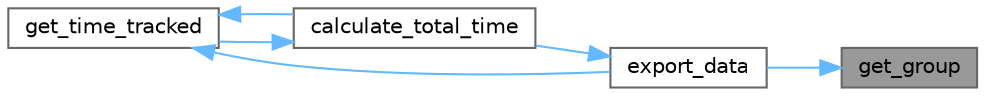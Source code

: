 digraph "get_group"
{
 // LATEX_PDF_SIZE
  bgcolor="transparent";
  edge [fontname=Helvetica,fontsize=10,labelfontname=Helvetica,labelfontsize=10];
  node [fontname=Helvetica,fontsize=10,shape=box,height=0.2,width=0.4];
  rankdir="RL";
  Node1 [id="Node000001",label="get_group",height=0.2,width=0.4,color="gray40", fillcolor="grey60", style="filled", fontcolor="black",tooltip="Tracker's group size."];
  Node1 -> Node2 [id="edge6_Node000001_Node000002",dir="back",color="steelblue1",style="solid",tooltip=" "];
  Node2 [id="Node000002",label="export_data",height=0.2,width=0.4,color="grey40", fillcolor="white", style="filled",URL="$a00170.html#aa871b1fc9de77b6f599d27bd2f027335",tooltip="Exports tracked data into csv of the given name and directory of the video."];
  Node2 -> Node3 [id="edge7_Node000002_Node000003",dir="back",color="steelblue1",style="solid",tooltip=" "];
  Node3 [id="Node000003",label="calculate_total_time",height=0.2,width=0.4,color="grey40", fillcolor="white", style="filled",URL="$a00170.html#a291e78f1e4bc543e8b599dfa574867ed",tooltip=" "];
  Node3 -> Node4 [id="edge8_Node000003_Node000004",dir="back",color="steelblue1",style="solid",tooltip=" "];
  Node4 [id="Node000004",label="get_time_tracked",height=0.2,width=0.4,color="grey40", fillcolor="white", style="filled",URL="$a00170.html#a6a54b87590251552d1e772115c06e8da",tooltip="Time tracker has been tracking relative to the video."];
  Node4 -> Node3 [id="edge9_Node000004_Node000003",dir="back",color="steelblue1",style="solid",tooltip=" "];
  Node4 -> Node2 [id="edge10_Node000004_Node000002",dir="back",color="steelblue1",style="solid",tooltip=" "];
}
